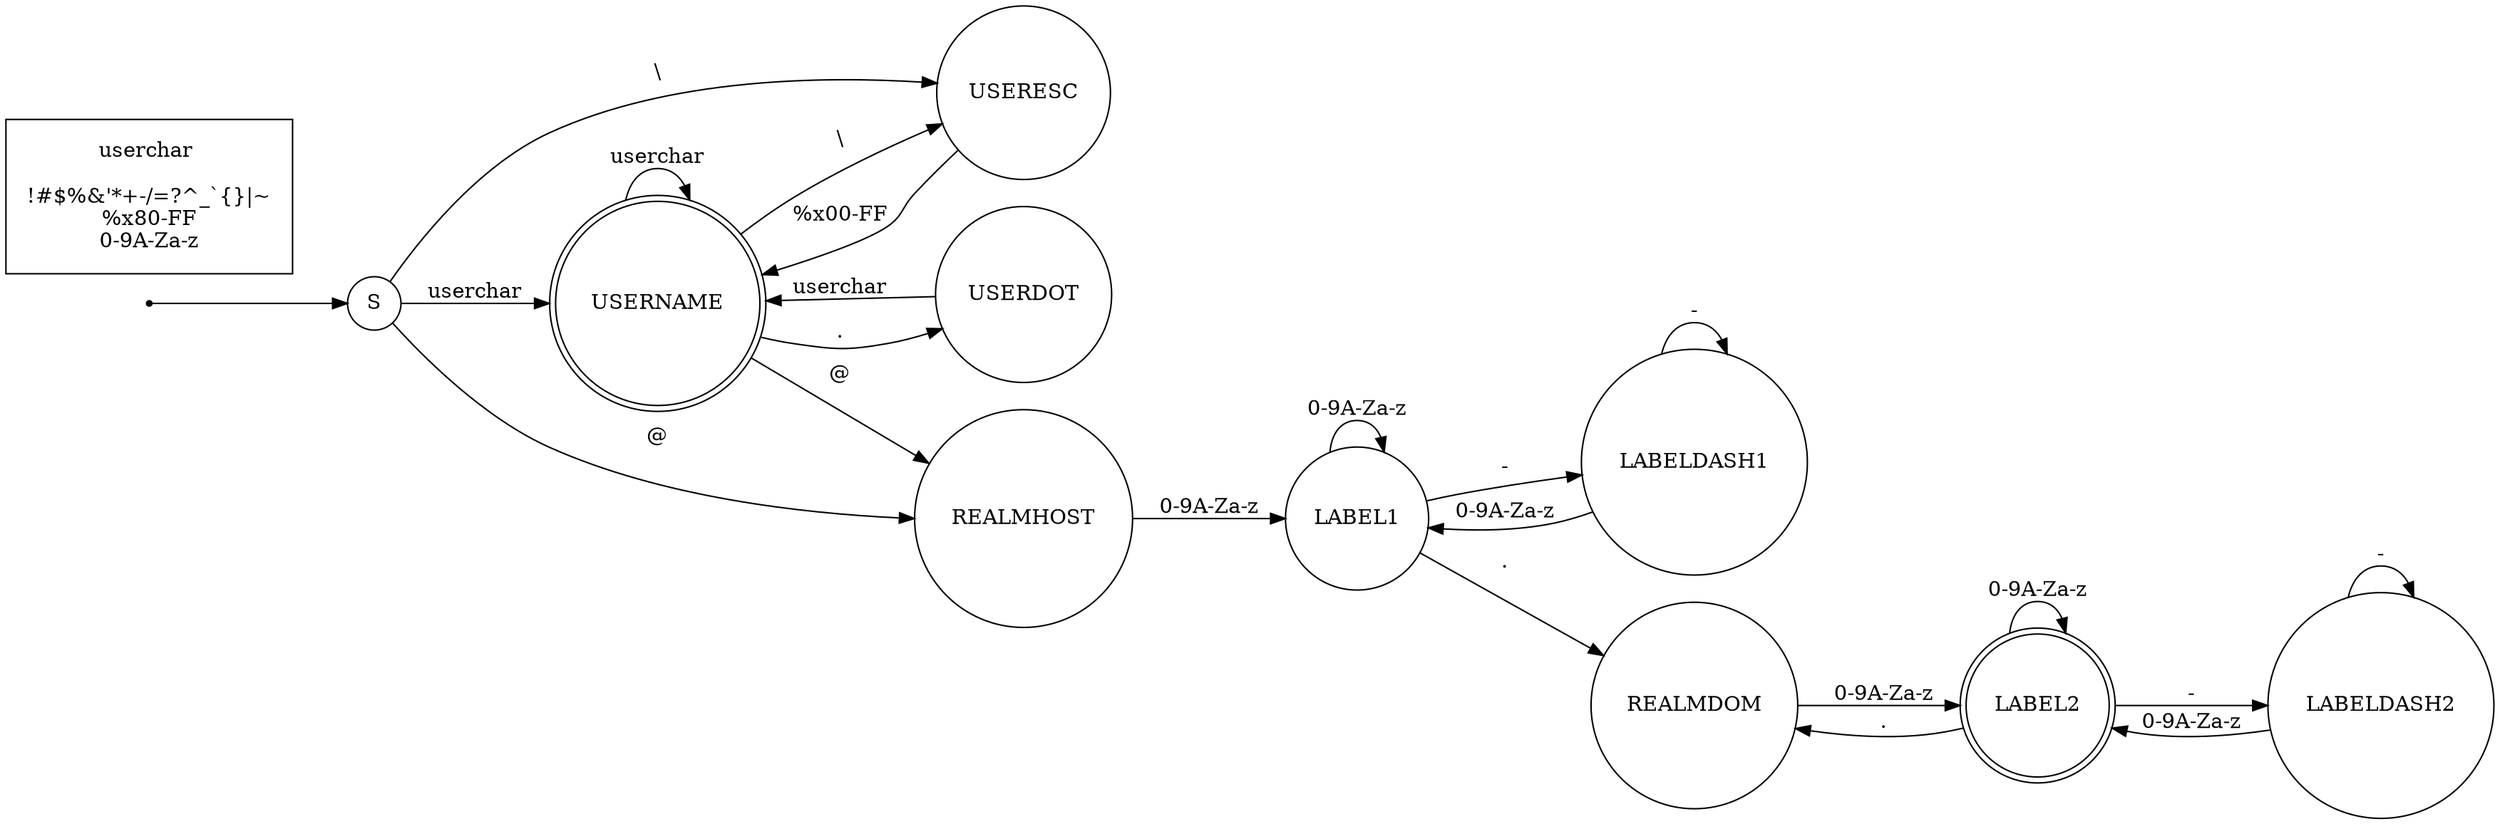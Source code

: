 digraph finite_state_machine {
	rankdir=LR
	node [shape = doublecircle];
		USERNAME;
		LABEL2;

	node [shape = point ];
		qi

	node [shape = circle];
		qi	-> S;

		/* First do realm. */
		S	-> REALMHOST [ label = "@" ];
		REALMHOST	-> LABEL1 [ label = "0-9A-Za-z" ];
		LABEL1	-> LABEL1 [ label = "0-9A-Za-z" ];
		LABEL1	-> LABELDASH1 [ label = "-" ];
		LABELDASH1	-> LABELDASH1 [ label = "-" ];
		LABELDASH1	-> LABEL1 [ label = "0-9A-Za-z" ];
		LABEL1	-> REALMDOM [ label = "." ];
		REALMDOM	-> LABEL2 [ label = "0-9A-Za-z" ];
		LABEL2	-> LABEL2 [ label = "0-9A-Za-z" ];
		LABEL2	-> LABELDASH2 [ label = "-" ];
		LABELDASH2	-> LABELDASH2 [ label = "-" ];
		LABELDASH2	-> LABEL2 [ label = "0-9A-Za-z" ];
		LABEL2	-> REALMDOM [ label = "." ];

		/* Then username. */
		S	-> USERNAME [ label = "userchar" ];
		S	-> USERESC [ label = "\\" ];
		USERNAME	-> USERNAME [ label = "userchar" ];
		USERNAME	-> USERESC [ label = "\\" ];
		USERESC	-> USERNAME [ label = "%x00-FF" ];
		USERNAME	-> USERDOT [ label = "." ];
		USERDOT	-> USERNAME [ label = "userchar" ];
		USERNAME	-> REALMHOST [ label = "@" ];

	node[ shape=box, margin="0.2,0.2" ];
		userchar[ label = "userchar \n\n!#$%&'*+-/=?^_`{}|~\n%x80-FF\n0-9A-Za-z" ];
}
